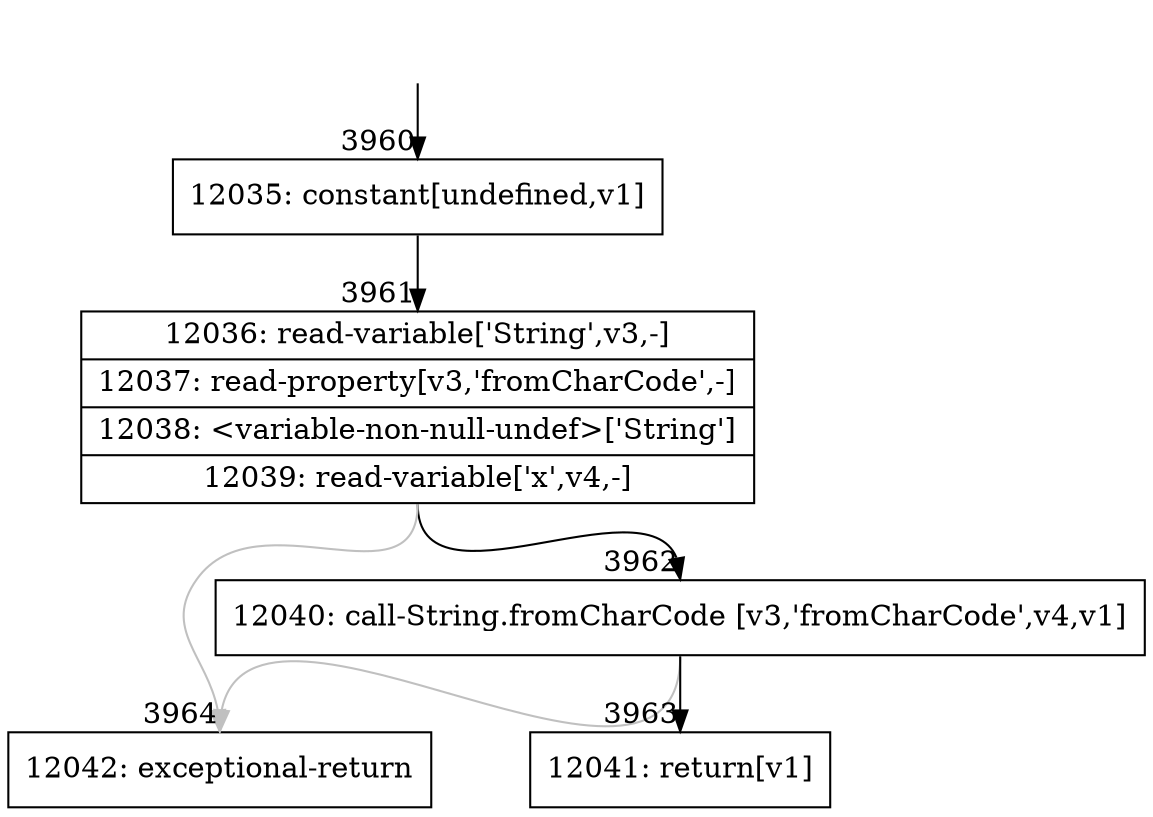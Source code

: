 digraph {
rankdir="TD"
BB_entry352[shape=none,label=""];
BB_entry352 -> BB3960 [tailport=s, headport=n, headlabel="    3960"]
BB3960 [shape=record label="{12035: constant[undefined,v1]}" ] 
BB3960 -> BB3961 [tailport=s, headport=n, headlabel="      3961"]
BB3961 [shape=record label="{12036: read-variable['String',v3,-]|12037: read-property[v3,'fromCharCode',-]|12038: \<variable-non-null-undef\>['String']|12039: read-variable['x',v4,-]}" ] 
BB3961 -> BB3962 [tailport=s, headport=n, headlabel="      3962"]
BB3961 -> BB3964 [tailport=s, headport=n, color=gray, headlabel="      3964"]
BB3962 [shape=record label="{12040: call-String.fromCharCode [v3,'fromCharCode',v4,v1]}" ] 
BB3962 -> BB3963 [tailport=s, headport=n, headlabel="      3963"]
BB3962 -> BB3964 [tailport=s, headport=n, color=gray]
BB3963 [shape=record label="{12041: return[v1]}" ] 
BB3964 [shape=record label="{12042: exceptional-return}" ] 
//#$~ 2303
}
